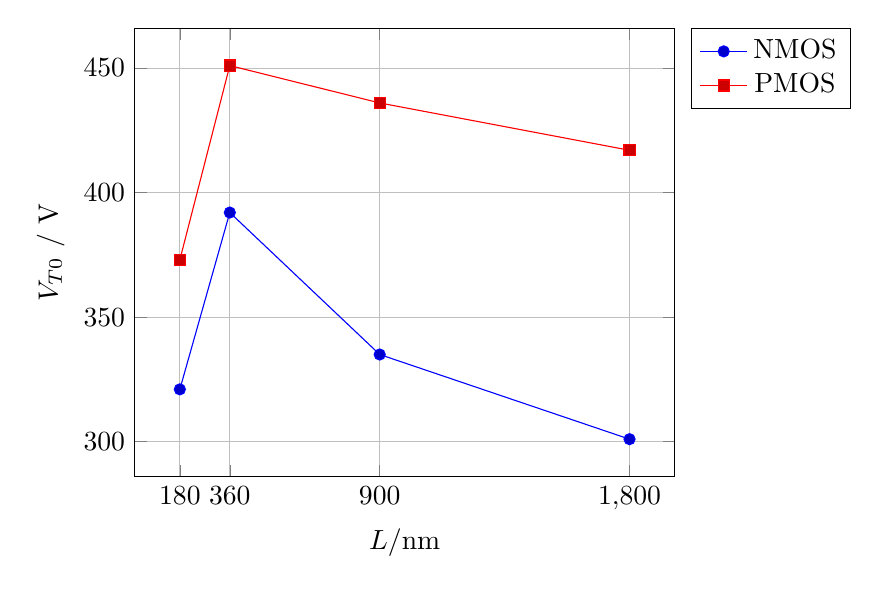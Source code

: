 
\begin{tikzpicture}
\begin{axis}[ 
%ylabel={$K_{S}^{'}$/ $\mu$A$V^{-2}$}, 
ylabel={$V_{T0}$ / V},
xlabel={$L$/nm},
xtick={180,360,900,1800},
grid=major,
legend entries={NMOS,PMOS},
legend pos=outer north east
%legend columns=-1,
%legend pos=east,
%title=180nm NMOS,
]
\addplot coordinates {
	(180,321)
	(360,392)
	(900,335)
	(1800,301)
};
\addplot coordinates {
	(180,373)
	(360,451)
	(900,436)
	(1800,417)
};

\end{axis}
\end{tikzpicture}